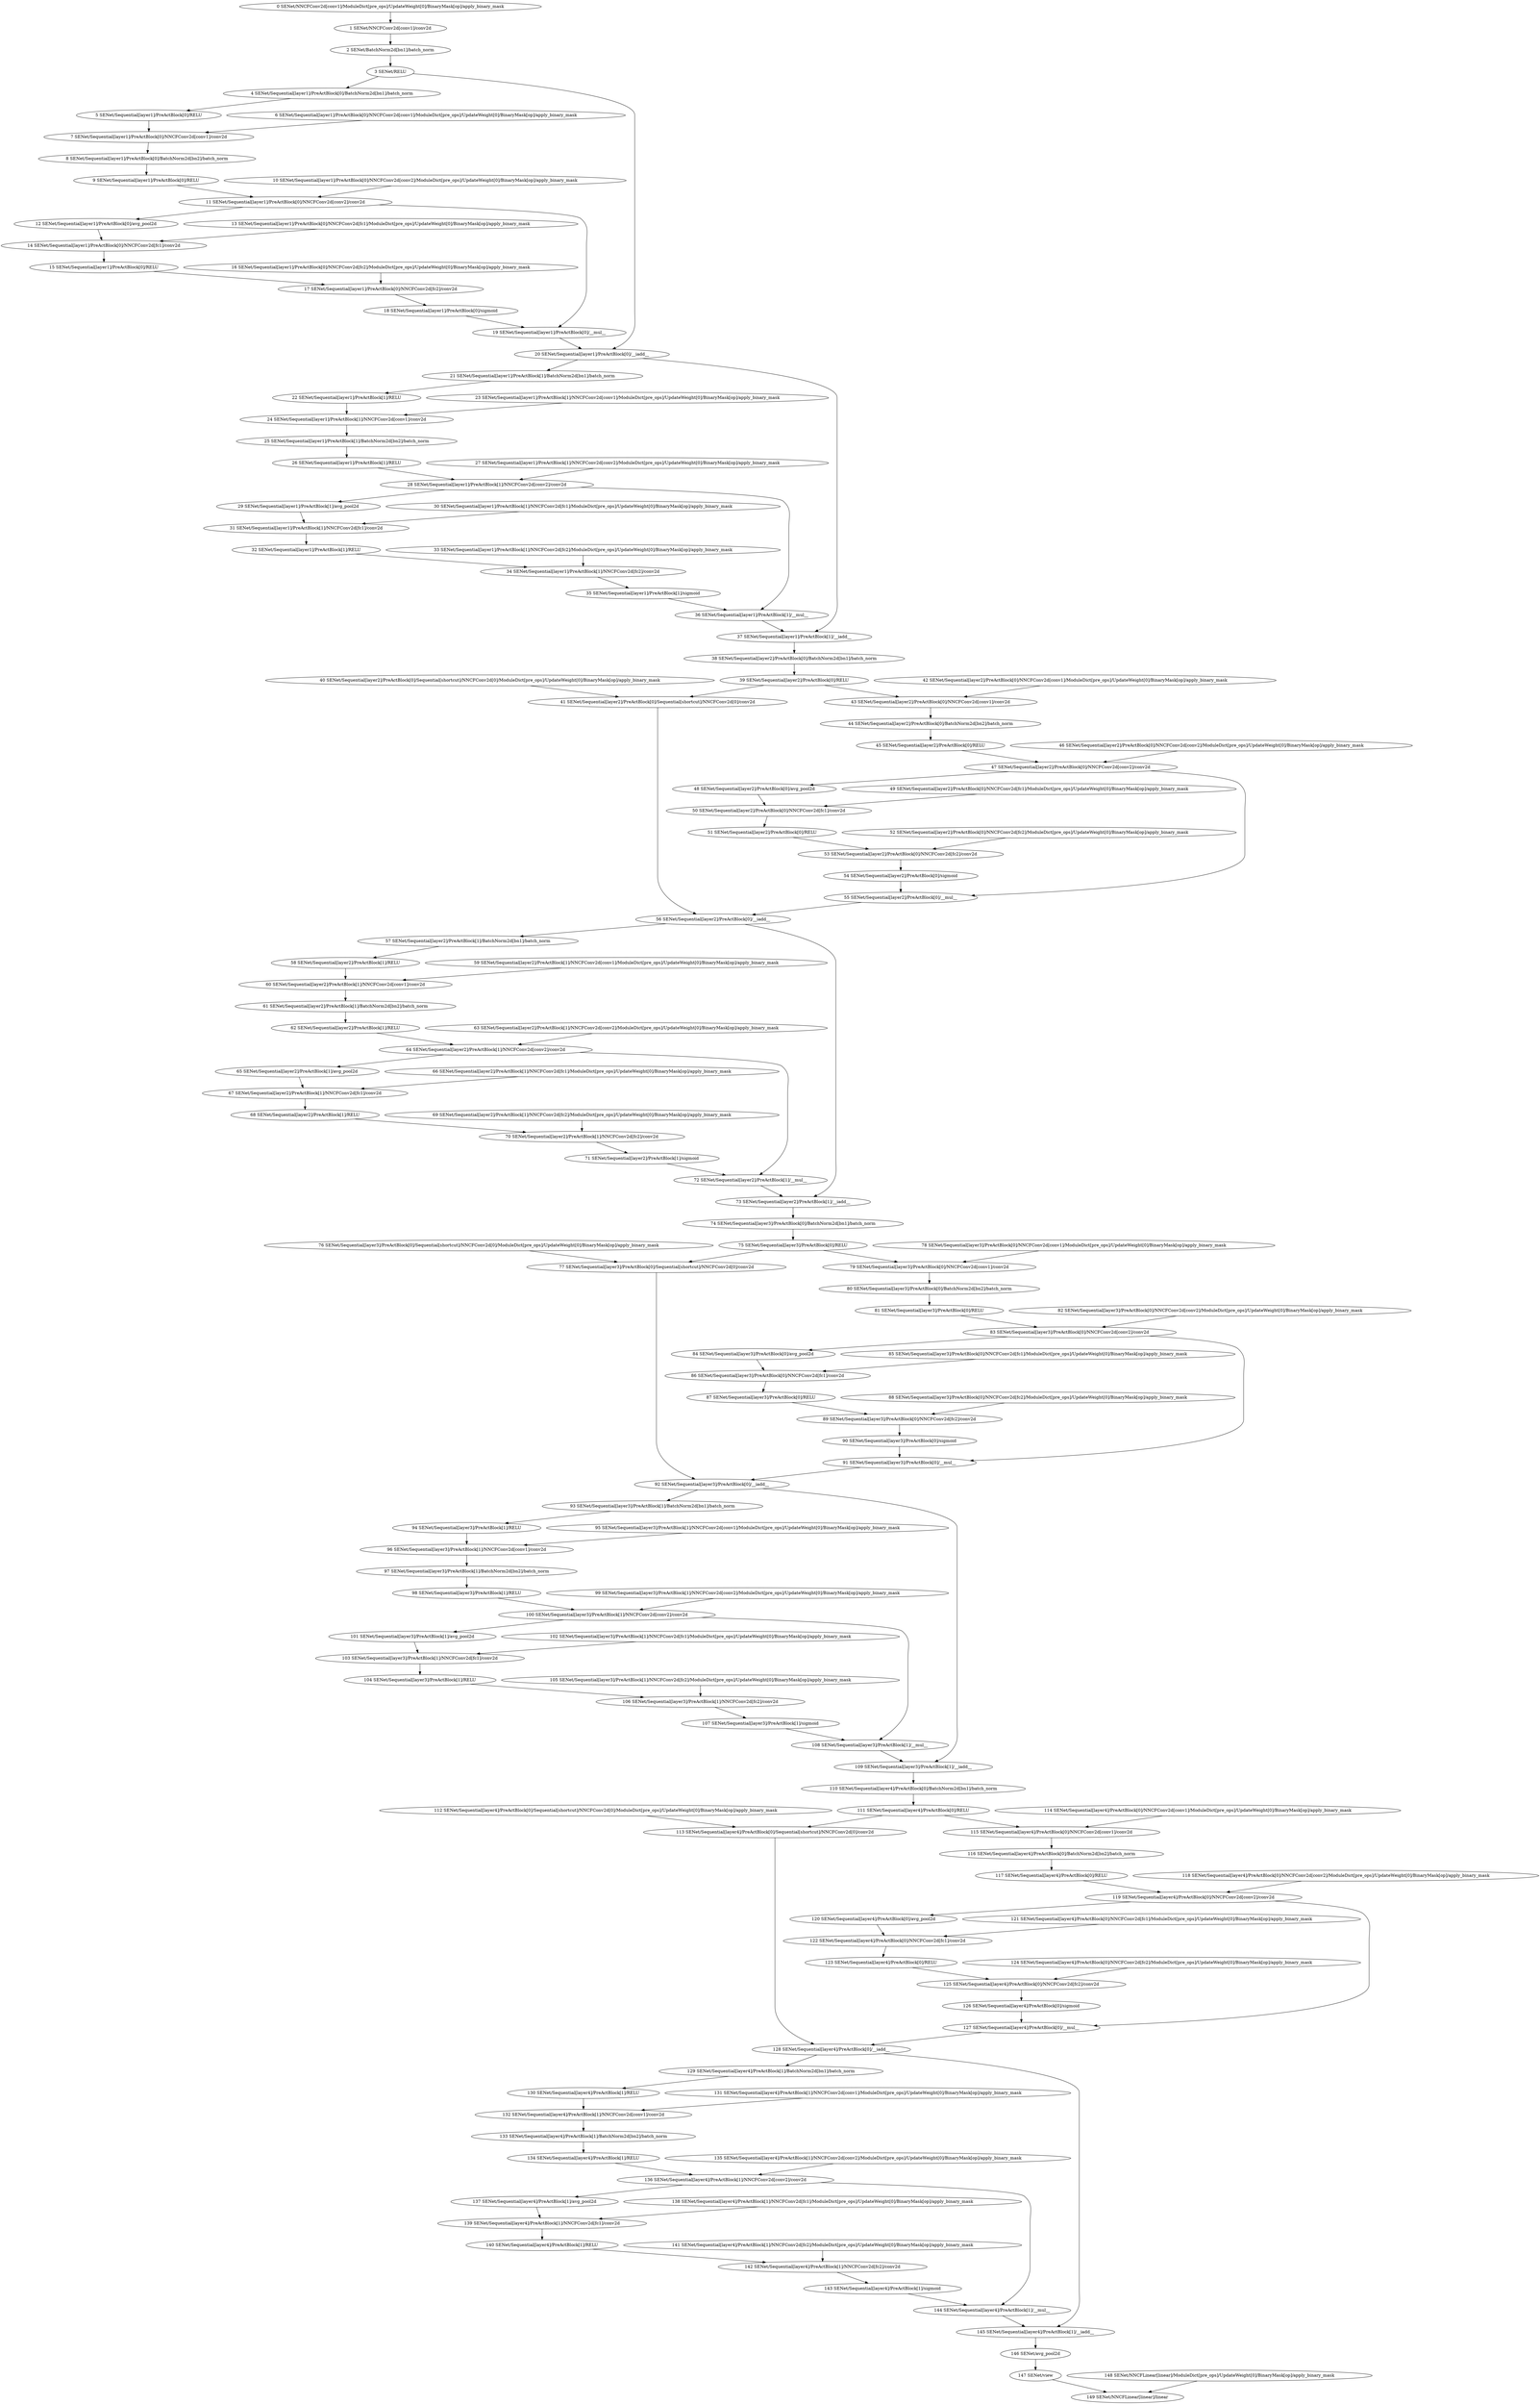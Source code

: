 strict digraph  {
"0 SENet/NNCFConv2d[conv1]/ModuleDict[pre_ops]/UpdateWeight[0]/BinaryMask[op]/apply_binary_mask" [id=0, scope="SENet/NNCFConv2d[conv1]/ModuleDict[pre_ops]/UpdateWeight[0]/BinaryMask[op]", type=apply_binary_mask];
"1 SENet/NNCFConv2d[conv1]/conv2d" [id=1, scope="SENet/NNCFConv2d[conv1]", type=conv2d];
"2 SENet/BatchNorm2d[bn1]/batch_norm" [id=2, scope="SENet/BatchNorm2d[bn1]", type=batch_norm];
"3 SENet/RELU" [id=3, scope=SENet, type=RELU];
"4 SENet/Sequential[layer1]/PreActBlock[0]/BatchNorm2d[bn1]/batch_norm" [id=4, scope="SENet/Sequential[layer1]/PreActBlock[0]/BatchNorm2d[bn1]", type=batch_norm];
"5 SENet/Sequential[layer1]/PreActBlock[0]/RELU" [id=5, scope="SENet/Sequential[layer1]/PreActBlock[0]", type=RELU];
"6 SENet/Sequential[layer1]/PreActBlock[0]/NNCFConv2d[conv1]/ModuleDict[pre_ops]/UpdateWeight[0]/BinaryMask[op]/apply_binary_mask" [id=6, scope="SENet/Sequential[layer1]/PreActBlock[0]/NNCFConv2d[conv1]/ModuleDict[pre_ops]/UpdateWeight[0]/BinaryMask[op]", type=apply_binary_mask];
"7 SENet/Sequential[layer1]/PreActBlock[0]/NNCFConv2d[conv1]/conv2d" [id=7, scope="SENet/Sequential[layer1]/PreActBlock[0]/NNCFConv2d[conv1]", type=conv2d];
"8 SENet/Sequential[layer1]/PreActBlock[0]/BatchNorm2d[bn2]/batch_norm" [id=8, scope="SENet/Sequential[layer1]/PreActBlock[0]/BatchNorm2d[bn2]", type=batch_norm];
"9 SENet/Sequential[layer1]/PreActBlock[0]/RELU" [id=9, scope="SENet/Sequential[layer1]/PreActBlock[0]", type=RELU];
"10 SENet/Sequential[layer1]/PreActBlock[0]/NNCFConv2d[conv2]/ModuleDict[pre_ops]/UpdateWeight[0]/BinaryMask[op]/apply_binary_mask" [id=10, scope="SENet/Sequential[layer1]/PreActBlock[0]/NNCFConv2d[conv2]/ModuleDict[pre_ops]/UpdateWeight[0]/BinaryMask[op]", type=apply_binary_mask];
"11 SENet/Sequential[layer1]/PreActBlock[0]/NNCFConv2d[conv2]/conv2d" [id=11, scope="SENet/Sequential[layer1]/PreActBlock[0]/NNCFConv2d[conv2]", type=conv2d];
"12 SENet/Sequential[layer1]/PreActBlock[0]/avg_pool2d" [id=12, scope="SENet/Sequential[layer1]/PreActBlock[0]", type=avg_pool2d];
"13 SENet/Sequential[layer1]/PreActBlock[0]/NNCFConv2d[fc1]/ModuleDict[pre_ops]/UpdateWeight[0]/BinaryMask[op]/apply_binary_mask" [id=13, scope="SENet/Sequential[layer1]/PreActBlock[0]/NNCFConv2d[fc1]/ModuleDict[pre_ops]/UpdateWeight[0]/BinaryMask[op]", type=apply_binary_mask];
"14 SENet/Sequential[layer1]/PreActBlock[0]/NNCFConv2d[fc1]/conv2d" [id=14, scope="SENet/Sequential[layer1]/PreActBlock[0]/NNCFConv2d[fc1]", type=conv2d];
"15 SENet/Sequential[layer1]/PreActBlock[0]/RELU" [id=15, scope="SENet/Sequential[layer1]/PreActBlock[0]", type=RELU];
"16 SENet/Sequential[layer1]/PreActBlock[0]/NNCFConv2d[fc2]/ModuleDict[pre_ops]/UpdateWeight[0]/BinaryMask[op]/apply_binary_mask" [id=16, scope="SENet/Sequential[layer1]/PreActBlock[0]/NNCFConv2d[fc2]/ModuleDict[pre_ops]/UpdateWeight[0]/BinaryMask[op]", type=apply_binary_mask];
"17 SENet/Sequential[layer1]/PreActBlock[0]/NNCFConv2d[fc2]/conv2d" [id=17, scope="SENet/Sequential[layer1]/PreActBlock[0]/NNCFConv2d[fc2]", type=conv2d];
"18 SENet/Sequential[layer1]/PreActBlock[0]/sigmoid" [id=18, scope="SENet/Sequential[layer1]/PreActBlock[0]", type=sigmoid];
"19 SENet/Sequential[layer1]/PreActBlock[0]/__mul__" [id=19, scope="SENet/Sequential[layer1]/PreActBlock[0]", type=__mul__];
"20 SENet/Sequential[layer1]/PreActBlock[0]/__iadd__" [id=20, scope="SENet/Sequential[layer1]/PreActBlock[0]", type=__iadd__];
"21 SENet/Sequential[layer1]/PreActBlock[1]/BatchNorm2d[bn1]/batch_norm" [id=21, scope="SENet/Sequential[layer1]/PreActBlock[1]/BatchNorm2d[bn1]", type=batch_norm];
"22 SENet/Sequential[layer1]/PreActBlock[1]/RELU" [id=22, scope="SENet/Sequential[layer1]/PreActBlock[1]", type=RELU];
"23 SENet/Sequential[layer1]/PreActBlock[1]/NNCFConv2d[conv1]/ModuleDict[pre_ops]/UpdateWeight[0]/BinaryMask[op]/apply_binary_mask" [id=23, scope="SENet/Sequential[layer1]/PreActBlock[1]/NNCFConv2d[conv1]/ModuleDict[pre_ops]/UpdateWeight[0]/BinaryMask[op]", type=apply_binary_mask];
"24 SENet/Sequential[layer1]/PreActBlock[1]/NNCFConv2d[conv1]/conv2d" [id=24, scope="SENet/Sequential[layer1]/PreActBlock[1]/NNCFConv2d[conv1]", type=conv2d];
"25 SENet/Sequential[layer1]/PreActBlock[1]/BatchNorm2d[bn2]/batch_norm" [id=25, scope="SENet/Sequential[layer1]/PreActBlock[1]/BatchNorm2d[bn2]", type=batch_norm];
"26 SENet/Sequential[layer1]/PreActBlock[1]/RELU" [id=26, scope="SENet/Sequential[layer1]/PreActBlock[1]", type=RELU];
"27 SENet/Sequential[layer1]/PreActBlock[1]/NNCFConv2d[conv2]/ModuleDict[pre_ops]/UpdateWeight[0]/BinaryMask[op]/apply_binary_mask" [id=27, scope="SENet/Sequential[layer1]/PreActBlock[1]/NNCFConv2d[conv2]/ModuleDict[pre_ops]/UpdateWeight[0]/BinaryMask[op]", type=apply_binary_mask];
"28 SENet/Sequential[layer1]/PreActBlock[1]/NNCFConv2d[conv2]/conv2d" [id=28, scope="SENet/Sequential[layer1]/PreActBlock[1]/NNCFConv2d[conv2]", type=conv2d];
"29 SENet/Sequential[layer1]/PreActBlock[1]/avg_pool2d" [id=29, scope="SENet/Sequential[layer1]/PreActBlock[1]", type=avg_pool2d];
"30 SENet/Sequential[layer1]/PreActBlock[1]/NNCFConv2d[fc1]/ModuleDict[pre_ops]/UpdateWeight[0]/BinaryMask[op]/apply_binary_mask" [id=30, scope="SENet/Sequential[layer1]/PreActBlock[1]/NNCFConv2d[fc1]/ModuleDict[pre_ops]/UpdateWeight[0]/BinaryMask[op]", type=apply_binary_mask];
"31 SENet/Sequential[layer1]/PreActBlock[1]/NNCFConv2d[fc1]/conv2d" [id=31, scope="SENet/Sequential[layer1]/PreActBlock[1]/NNCFConv2d[fc1]", type=conv2d];
"32 SENet/Sequential[layer1]/PreActBlock[1]/RELU" [id=32, scope="SENet/Sequential[layer1]/PreActBlock[1]", type=RELU];
"33 SENet/Sequential[layer1]/PreActBlock[1]/NNCFConv2d[fc2]/ModuleDict[pre_ops]/UpdateWeight[0]/BinaryMask[op]/apply_binary_mask" [id=33, scope="SENet/Sequential[layer1]/PreActBlock[1]/NNCFConv2d[fc2]/ModuleDict[pre_ops]/UpdateWeight[0]/BinaryMask[op]", type=apply_binary_mask];
"34 SENet/Sequential[layer1]/PreActBlock[1]/NNCFConv2d[fc2]/conv2d" [id=34, scope="SENet/Sequential[layer1]/PreActBlock[1]/NNCFConv2d[fc2]", type=conv2d];
"35 SENet/Sequential[layer1]/PreActBlock[1]/sigmoid" [id=35, scope="SENet/Sequential[layer1]/PreActBlock[1]", type=sigmoid];
"36 SENet/Sequential[layer1]/PreActBlock[1]/__mul__" [id=36, scope="SENet/Sequential[layer1]/PreActBlock[1]", type=__mul__];
"37 SENet/Sequential[layer1]/PreActBlock[1]/__iadd__" [id=37, scope="SENet/Sequential[layer1]/PreActBlock[1]", type=__iadd__];
"38 SENet/Sequential[layer2]/PreActBlock[0]/BatchNorm2d[bn1]/batch_norm" [id=38, scope="SENet/Sequential[layer2]/PreActBlock[0]/BatchNorm2d[bn1]", type=batch_norm];
"39 SENet/Sequential[layer2]/PreActBlock[0]/RELU" [id=39, scope="SENet/Sequential[layer2]/PreActBlock[0]", type=RELU];
"40 SENet/Sequential[layer2]/PreActBlock[0]/Sequential[shortcut]/NNCFConv2d[0]/ModuleDict[pre_ops]/UpdateWeight[0]/BinaryMask[op]/apply_binary_mask" [id=40, scope="SENet/Sequential[layer2]/PreActBlock[0]/Sequential[shortcut]/NNCFConv2d[0]/ModuleDict[pre_ops]/UpdateWeight[0]/BinaryMask[op]", type=apply_binary_mask];
"41 SENet/Sequential[layer2]/PreActBlock[0]/Sequential[shortcut]/NNCFConv2d[0]/conv2d" [id=41, scope="SENet/Sequential[layer2]/PreActBlock[0]/Sequential[shortcut]/NNCFConv2d[0]", type=conv2d];
"42 SENet/Sequential[layer2]/PreActBlock[0]/NNCFConv2d[conv1]/ModuleDict[pre_ops]/UpdateWeight[0]/BinaryMask[op]/apply_binary_mask" [id=42, scope="SENet/Sequential[layer2]/PreActBlock[0]/NNCFConv2d[conv1]/ModuleDict[pre_ops]/UpdateWeight[0]/BinaryMask[op]", type=apply_binary_mask];
"43 SENet/Sequential[layer2]/PreActBlock[0]/NNCFConv2d[conv1]/conv2d" [id=43, scope="SENet/Sequential[layer2]/PreActBlock[0]/NNCFConv2d[conv1]", type=conv2d];
"44 SENet/Sequential[layer2]/PreActBlock[0]/BatchNorm2d[bn2]/batch_norm" [id=44, scope="SENet/Sequential[layer2]/PreActBlock[0]/BatchNorm2d[bn2]", type=batch_norm];
"45 SENet/Sequential[layer2]/PreActBlock[0]/RELU" [id=45, scope="SENet/Sequential[layer2]/PreActBlock[0]", type=RELU];
"46 SENet/Sequential[layer2]/PreActBlock[0]/NNCFConv2d[conv2]/ModuleDict[pre_ops]/UpdateWeight[0]/BinaryMask[op]/apply_binary_mask" [id=46, scope="SENet/Sequential[layer2]/PreActBlock[0]/NNCFConv2d[conv2]/ModuleDict[pre_ops]/UpdateWeight[0]/BinaryMask[op]", type=apply_binary_mask];
"47 SENet/Sequential[layer2]/PreActBlock[0]/NNCFConv2d[conv2]/conv2d" [id=47, scope="SENet/Sequential[layer2]/PreActBlock[0]/NNCFConv2d[conv2]", type=conv2d];
"48 SENet/Sequential[layer2]/PreActBlock[0]/avg_pool2d" [id=48, scope="SENet/Sequential[layer2]/PreActBlock[0]", type=avg_pool2d];
"49 SENet/Sequential[layer2]/PreActBlock[0]/NNCFConv2d[fc1]/ModuleDict[pre_ops]/UpdateWeight[0]/BinaryMask[op]/apply_binary_mask" [id=49, scope="SENet/Sequential[layer2]/PreActBlock[0]/NNCFConv2d[fc1]/ModuleDict[pre_ops]/UpdateWeight[0]/BinaryMask[op]", type=apply_binary_mask];
"50 SENet/Sequential[layer2]/PreActBlock[0]/NNCFConv2d[fc1]/conv2d" [id=50, scope="SENet/Sequential[layer2]/PreActBlock[0]/NNCFConv2d[fc1]", type=conv2d];
"51 SENet/Sequential[layer2]/PreActBlock[0]/RELU" [id=51, scope="SENet/Sequential[layer2]/PreActBlock[0]", type=RELU];
"52 SENet/Sequential[layer2]/PreActBlock[0]/NNCFConv2d[fc2]/ModuleDict[pre_ops]/UpdateWeight[0]/BinaryMask[op]/apply_binary_mask" [id=52, scope="SENet/Sequential[layer2]/PreActBlock[0]/NNCFConv2d[fc2]/ModuleDict[pre_ops]/UpdateWeight[0]/BinaryMask[op]", type=apply_binary_mask];
"53 SENet/Sequential[layer2]/PreActBlock[0]/NNCFConv2d[fc2]/conv2d" [id=53, scope="SENet/Sequential[layer2]/PreActBlock[0]/NNCFConv2d[fc2]", type=conv2d];
"54 SENet/Sequential[layer2]/PreActBlock[0]/sigmoid" [id=54, scope="SENet/Sequential[layer2]/PreActBlock[0]", type=sigmoid];
"55 SENet/Sequential[layer2]/PreActBlock[0]/__mul__" [id=55, scope="SENet/Sequential[layer2]/PreActBlock[0]", type=__mul__];
"56 SENet/Sequential[layer2]/PreActBlock[0]/__iadd__" [id=56, scope="SENet/Sequential[layer2]/PreActBlock[0]", type=__iadd__];
"57 SENet/Sequential[layer2]/PreActBlock[1]/BatchNorm2d[bn1]/batch_norm" [id=57, scope="SENet/Sequential[layer2]/PreActBlock[1]/BatchNorm2d[bn1]", type=batch_norm];
"58 SENet/Sequential[layer2]/PreActBlock[1]/RELU" [id=58, scope="SENet/Sequential[layer2]/PreActBlock[1]", type=RELU];
"59 SENet/Sequential[layer2]/PreActBlock[1]/NNCFConv2d[conv1]/ModuleDict[pre_ops]/UpdateWeight[0]/BinaryMask[op]/apply_binary_mask" [id=59, scope="SENet/Sequential[layer2]/PreActBlock[1]/NNCFConv2d[conv1]/ModuleDict[pre_ops]/UpdateWeight[0]/BinaryMask[op]", type=apply_binary_mask];
"60 SENet/Sequential[layer2]/PreActBlock[1]/NNCFConv2d[conv1]/conv2d" [id=60, scope="SENet/Sequential[layer2]/PreActBlock[1]/NNCFConv2d[conv1]", type=conv2d];
"61 SENet/Sequential[layer2]/PreActBlock[1]/BatchNorm2d[bn2]/batch_norm" [id=61, scope="SENet/Sequential[layer2]/PreActBlock[1]/BatchNorm2d[bn2]", type=batch_norm];
"62 SENet/Sequential[layer2]/PreActBlock[1]/RELU" [id=62, scope="SENet/Sequential[layer2]/PreActBlock[1]", type=RELU];
"63 SENet/Sequential[layer2]/PreActBlock[1]/NNCFConv2d[conv2]/ModuleDict[pre_ops]/UpdateWeight[0]/BinaryMask[op]/apply_binary_mask" [id=63, scope="SENet/Sequential[layer2]/PreActBlock[1]/NNCFConv2d[conv2]/ModuleDict[pre_ops]/UpdateWeight[0]/BinaryMask[op]", type=apply_binary_mask];
"64 SENet/Sequential[layer2]/PreActBlock[1]/NNCFConv2d[conv2]/conv2d" [id=64, scope="SENet/Sequential[layer2]/PreActBlock[1]/NNCFConv2d[conv2]", type=conv2d];
"65 SENet/Sequential[layer2]/PreActBlock[1]/avg_pool2d" [id=65, scope="SENet/Sequential[layer2]/PreActBlock[1]", type=avg_pool2d];
"66 SENet/Sequential[layer2]/PreActBlock[1]/NNCFConv2d[fc1]/ModuleDict[pre_ops]/UpdateWeight[0]/BinaryMask[op]/apply_binary_mask" [id=66, scope="SENet/Sequential[layer2]/PreActBlock[1]/NNCFConv2d[fc1]/ModuleDict[pre_ops]/UpdateWeight[0]/BinaryMask[op]", type=apply_binary_mask];
"67 SENet/Sequential[layer2]/PreActBlock[1]/NNCFConv2d[fc1]/conv2d" [id=67, scope="SENet/Sequential[layer2]/PreActBlock[1]/NNCFConv2d[fc1]", type=conv2d];
"68 SENet/Sequential[layer2]/PreActBlock[1]/RELU" [id=68, scope="SENet/Sequential[layer2]/PreActBlock[1]", type=RELU];
"69 SENet/Sequential[layer2]/PreActBlock[1]/NNCFConv2d[fc2]/ModuleDict[pre_ops]/UpdateWeight[0]/BinaryMask[op]/apply_binary_mask" [id=69, scope="SENet/Sequential[layer2]/PreActBlock[1]/NNCFConv2d[fc2]/ModuleDict[pre_ops]/UpdateWeight[0]/BinaryMask[op]", type=apply_binary_mask];
"70 SENet/Sequential[layer2]/PreActBlock[1]/NNCFConv2d[fc2]/conv2d" [id=70, scope="SENet/Sequential[layer2]/PreActBlock[1]/NNCFConv2d[fc2]", type=conv2d];
"71 SENet/Sequential[layer2]/PreActBlock[1]/sigmoid" [id=71, scope="SENet/Sequential[layer2]/PreActBlock[1]", type=sigmoid];
"72 SENet/Sequential[layer2]/PreActBlock[1]/__mul__" [id=72, scope="SENet/Sequential[layer2]/PreActBlock[1]", type=__mul__];
"73 SENet/Sequential[layer2]/PreActBlock[1]/__iadd__" [id=73, scope="SENet/Sequential[layer2]/PreActBlock[1]", type=__iadd__];
"74 SENet/Sequential[layer3]/PreActBlock[0]/BatchNorm2d[bn1]/batch_norm" [id=74, scope="SENet/Sequential[layer3]/PreActBlock[0]/BatchNorm2d[bn1]", type=batch_norm];
"75 SENet/Sequential[layer3]/PreActBlock[0]/RELU" [id=75, scope="SENet/Sequential[layer3]/PreActBlock[0]", type=RELU];
"76 SENet/Sequential[layer3]/PreActBlock[0]/Sequential[shortcut]/NNCFConv2d[0]/ModuleDict[pre_ops]/UpdateWeight[0]/BinaryMask[op]/apply_binary_mask" [id=76, scope="SENet/Sequential[layer3]/PreActBlock[0]/Sequential[shortcut]/NNCFConv2d[0]/ModuleDict[pre_ops]/UpdateWeight[0]/BinaryMask[op]", type=apply_binary_mask];
"77 SENet/Sequential[layer3]/PreActBlock[0]/Sequential[shortcut]/NNCFConv2d[0]/conv2d" [id=77, scope="SENet/Sequential[layer3]/PreActBlock[0]/Sequential[shortcut]/NNCFConv2d[0]", type=conv2d];
"78 SENet/Sequential[layer3]/PreActBlock[0]/NNCFConv2d[conv1]/ModuleDict[pre_ops]/UpdateWeight[0]/BinaryMask[op]/apply_binary_mask" [id=78, scope="SENet/Sequential[layer3]/PreActBlock[0]/NNCFConv2d[conv1]/ModuleDict[pre_ops]/UpdateWeight[0]/BinaryMask[op]", type=apply_binary_mask];
"79 SENet/Sequential[layer3]/PreActBlock[0]/NNCFConv2d[conv1]/conv2d" [id=79, scope="SENet/Sequential[layer3]/PreActBlock[0]/NNCFConv2d[conv1]", type=conv2d];
"80 SENet/Sequential[layer3]/PreActBlock[0]/BatchNorm2d[bn2]/batch_norm" [id=80, scope="SENet/Sequential[layer3]/PreActBlock[0]/BatchNorm2d[bn2]", type=batch_norm];
"81 SENet/Sequential[layer3]/PreActBlock[0]/RELU" [id=81, scope="SENet/Sequential[layer3]/PreActBlock[0]", type=RELU];
"82 SENet/Sequential[layer3]/PreActBlock[0]/NNCFConv2d[conv2]/ModuleDict[pre_ops]/UpdateWeight[0]/BinaryMask[op]/apply_binary_mask" [id=82, scope="SENet/Sequential[layer3]/PreActBlock[0]/NNCFConv2d[conv2]/ModuleDict[pre_ops]/UpdateWeight[0]/BinaryMask[op]", type=apply_binary_mask];
"83 SENet/Sequential[layer3]/PreActBlock[0]/NNCFConv2d[conv2]/conv2d" [id=83, scope="SENet/Sequential[layer3]/PreActBlock[0]/NNCFConv2d[conv2]", type=conv2d];
"84 SENet/Sequential[layer3]/PreActBlock[0]/avg_pool2d" [id=84, scope="SENet/Sequential[layer3]/PreActBlock[0]", type=avg_pool2d];
"85 SENet/Sequential[layer3]/PreActBlock[0]/NNCFConv2d[fc1]/ModuleDict[pre_ops]/UpdateWeight[0]/BinaryMask[op]/apply_binary_mask" [id=85, scope="SENet/Sequential[layer3]/PreActBlock[0]/NNCFConv2d[fc1]/ModuleDict[pre_ops]/UpdateWeight[0]/BinaryMask[op]", type=apply_binary_mask];
"86 SENet/Sequential[layer3]/PreActBlock[0]/NNCFConv2d[fc1]/conv2d" [id=86, scope="SENet/Sequential[layer3]/PreActBlock[0]/NNCFConv2d[fc1]", type=conv2d];
"87 SENet/Sequential[layer3]/PreActBlock[0]/RELU" [id=87, scope="SENet/Sequential[layer3]/PreActBlock[0]", type=RELU];
"88 SENet/Sequential[layer3]/PreActBlock[0]/NNCFConv2d[fc2]/ModuleDict[pre_ops]/UpdateWeight[0]/BinaryMask[op]/apply_binary_mask" [id=88, scope="SENet/Sequential[layer3]/PreActBlock[0]/NNCFConv2d[fc2]/ModuleDict[pre_ops]/UpdateWeight[0]/BinaryMask[op]", type=apply_binary_mask];
"89 SENet/Sequential[layer3]/PreActBlock[0]/NNCFConv2d[fc2]/conv2d" [id=89, scope="SENet/Sequential[layer3]/PreActBlock[0]/NNCFConv2d[fc2]", type=conv2d];
"90 SENet/Sequential[layer3]/PreActBlock[0]/sigmoid" [id=90, scope="SENet/Sequential[layer3]/PreActBlock[0]", type=sigmoid];
"91 SENet/Sequential[layer3]/PreActBlock[0]/__mul__" [id=91, scope="SENet/Sequential[layer3]/PreActBlock[0]", type=__mul__];
"92 SENet/Sequential[layer3]/PreActBlock[0]/__iadd__" [id=92, scope="SENet/Sequential[layer3]/PreActBlock[0]", type=__iadd__];
"93 SENet/Sequential[layer3]/PreActBlock[1]/BatchNorm2d[bn1]/batch_norm" [id=93, scope="SENet/Sequential[layer3]/PreActBlock[1]/BatchNorm2d[bn1]", type=batch_norm];
"94 SENet/Sequential[layer3]/PreActBlock[1]/RELU" [id=94, scope="SENet/Sequential[layer3]/PreActBlock[1]", type=RELU];
"95 SENet/Sequential[layer3]/PreActBlock[1]/NNCFConv2d[conv1]/ModuleDict[pre_ops]/UpdateWeight[0]/BinaryMask[op]/apply_binary_mask" [id=95, scope="SENet/Sequential[layer3]/PreActBlock[1]/NNCFConv2d[conv1]/ModuleDict[pre_ops]/UpdateWeight[0]/BinaryMask[op]", type=apply_binary_mask];
"96 SENet/Sequential[layer3]/PreActBlock[1]/NNCFConv2d[conv1]/conv2d" [id=96, scope="SENet/Sequential[layer3]/PreActBlock[1]/NNCFConv2d[conv1]", type=conv2d];
"97 SENet/Sequential[layer3]/PreActBlock[1]/BatchNorm2d[bn2]/batch_norm" [id=97, scope="SENet/Sequential[layer3]/PreActBlock[1]/BatchNorm2d[bn2]", type=batch_norm];
"98 SENet/Sequential[layer3]/PreActBlock[1]/RELU" [id=98, scope="SENet/Sequential[layer3]/PreActBlock[1]", type=RELU];
"99 SENet/Sequential[layer3]/PreActBlock[1]/NNCFConv2d[conv2]/ModuleDict[pre_ops]/UpdateWeight[0]/BinaryMask[op]/apply_binary_mask" [id=99, scope="SENet/Sequential[layer3]/PreActBlock[1]/NNCFConv2d[conv2]/ModuleDict[pre_ops]/UpdateWeight[0]/BinaryMask[op]", type=apply_binary_mask];
"100 SENet/Sequential[layer3]/PreActBlock[1]/NNCFConv2d[conv2]/conv2d" [id=100, scope="SENet/Sequential[layer3]/PreActBlock[1]/NNCFConv2d[conv2]", type=conv2d];
"101 SENet/Sequential[layer3]/PreActBlock[1]/avg_pool2d" [id=101, scope="SENet/Sequential[layer3]/PreActBlock[1]", type=avg_pool2d];
"102 SENet/Sequential[layer3]/PreActBlock[1]/NNCFConv2d[fc1]/ModuleDict[pre_ops]/UpdateWeight[0]/BinaryMask[op]/apply_binary_mask" [id=102, scope="SENet/Sequential[layer3]/PreActBlock[1]/NNCFConv2d[fc1]/ModuleDict[pre_ops]/UpdateWeight[0]/BinaryMask[op]", type=apply_binary_mask];
"103 SENet/Sequential[layer3]/PreActBlock[1]/NNCFConv2d[fc1]/conv2d" [id=103, scope="SENet/Sequential[layer3]/PreActBlock[1]/NNCFConv2d[fc1]", type=conv2d];
"104 SENet/Sequential[layer3]/PreActBlock[1]/RELU" [id=104, scope="SENet/Sequential[layer3]/PreActBlock[1]", type=RELU];
"105 SENet/Sequential[layer3]/PreActBlock[1]/NNCFConv2d[fc2]/ModuleDict[pre_ops]/UpdateWeight[0]/BinaryMask[op]/apply_binary_mask" [id=105, scope="SENet/Sequential[layer3]/PreActBlock[1]/NNCFConv2d[fc2]/ModuleDict[pre_ops]/UpdateWeight[0]/BinaryMask[op]", type=apply_binary_mask];
"106 SENet/Sequential[layer3]/PreActBlock[1]/NNCFConv2d[fc2]/conv2d" [id=106, scope="SENet/Sequential[layer3]/PreActBlock[1]/NNCFConv2d[fc2]", type=conv2d];
"107 SENet/Sequential[layer3]/PreActBlock[1]/sigmoid" [id=107, scope="SENet/Sequential[layer3]/PreActBlock[1]", type=sigmoid];
"108 SENet/Sequential[layer3]/PreActBlock[1]/__mul__" [id=108, scope="SENet/Sequential[layer3]/PreActBlock[1]", type=__mul__];
"109 SENet/Sequential[layer3]/PreActBlock[1]/__iadd__" [id=109, scope="SENet/Sequential[layer3]/PreActBlock[1]", type=__iadd__];
"110 SENet/Sequential[layer4]/PreActBlock[0]/BatchNorm2d[bn1]/batch_norm" [id=110, scope="SENet/Sequential[layer4]/PreActBlock[0]/BatchNorm2d[bn1]", type=batch_norm];
"111 SENet/Sequential[layer4]/PreActBlock[0]/RELU" [id=111, scope="SENet/Sequential[layer4]/PreActBlock[0]", type=RELU];
"112 SENet/Sequential[layer4]/PreActBlock[0]/Sequential[shortcut]/NNCFConv2d[0]/ModuleDict[pre_ops]/UpdateWeight[0]/BinaryMask[op]/apply_binary_mask" [id=112, scope="SENet/Sequential[layer4]/PreActBlock[0]/Sequential[shortcut]/NNCFConv2d[0]/ModuleDict[pre_ops]/UpdateWeight[0]/BinaryMask[op]", type=apply_binary_mask];
"113 SENet/Sequential[layer4]/PreActBlock[0]/Sequential[shortcut]/NNCFConv2d[0]/conv2d" [id=113, scope="SENet/Sequential[layer4]/PreActBlock[0]/Sequential[shortcut]/NNCFConv2d[0]", type=conv2d];
"114 SENet/Sequential[layer4]/PreActBlock[0]/NNCFConv2d[conv1]/ModuleDict[pre_ops]/UpdateWeight[0]/BinaryMask[op]/apply_binary_mask" [id=114, scope="SENet/Sequential[layer4]/PreActBlock[0]/NNCFConv2d[conv1]/ModuleDict[pre_ops]/UpdateWeight[0]/BinaryMask[op]", type=apply_binary_mask];
"115 SENet/Sequential[layer4]/PreActBlock[0]/NNCFConv2d[conv1]/conv2d" [id=115, scope="SENet/Sequential[layer4]/PreActBlock[0]/NNCFConv2d[conv1]", type=conv2d];
"116 SENet/Sequential[layer4]/PreActBlock[0]/BatchNorm2d[bn2]/batch_norm" [id=116, scope="SENet/Sequential[layer4]/PreActBlock[0]/BatchNorm2d[bn2]", type=batch_norm];
"117 SENet/Sequential[layer4]/PreActBlock[0]/RELU" [id=117, scope="SENet/Sequential[layer4]/PreActBlock[0]", type=RELU];
"118 SENet/Sequential[layer4]/PreActBlock[0]/NNCFConv2d[conv2]/ModuleDict[pre_ops]/UpdateWeight[0]/BinaryMask[op]/apply_binary_mask" [id=118, scope="SENet/Sequential[layer4]/PreActBlock[0]/NNCFConv2d[conv2]/ModuleDict[pre_ops]/UpdateWeight[0]/BinaryMask[op]", type=apply_binary_mask];
"119 SENet/Sequential[layer4]/PreActBlock[0]/NNCFConv2d[conv2]/conv2d" [id=119, scope="SENet/Sequential[layer4]/PreActBlock[0]/NNCFConv2d[conv2]", type=conv2d];
"120 SENet/Sequential[layer4]/PreActBlock[0]/avg_pool2d" [id=120, scope="SENet/Sequential[layer4]/PreActBlock[0]", type=avg_pool2d];
"121 SENet/Sequential[layer4]/PreActBlock[0]/NNCFConv2d[fc1]/ModuleDict[pre_ops]/UpdateWeight[0]/BinaryMask[op]/apply_binary_mask" [id=121, scope="SENet/Sequential[layer4]/PreActBlock[0]/NNCFConv2d[fc1]/ModuleDict[pre_ops]/UpdateWeight[0]/BinaryMask[op]", type=apply_binary_mask];
"122 SENet/Sequential[layer4]/PreActBlock[0]/NNCFConv2d[fc1]/conv2d" [id=122, scope="SENet/Sequential[layer4]/PreActBlock[0]/NNCFConv2d[fc1]", type=conv2d];
"123 SENet/Sequential[layer4]/PreActBlock[0]/RELU" [id=123, scope="SENet/Sequential[layer4]/PreActBlock[0]", type=RELU];
"124 SENet/Sequential[layer4]/PreActBlock[0]/NNCFConv2d[fc2]/ModuleDict[pre_ops]/UpdateWeight[0]/BinaryMask[op]/apply_binary_mask" [id=124, scope="SENet/Sequential[layer4]/PreActBlock[0]/NNCFConv2d[fc2]/ModuleDict[pre_ops]/UpdateWeight[0]/BinaryMask[op]", type=apply_binary_mask];
"125 SENet/Sequential[layer4]/PreActBlock[0]/NNCFConv2d[fc2]/conv2d" [id=125, scope="SENet/Sequential[layer4]/PreActBlock[0]/NNCFConv2d[fc2]", type=conv2d];
"126 SENet/Sequential[layer4]/PreActBlock[0]/sigmoid" [id=126, scope="SENet/Sequential[layer4]/PreActBlock[0]", type=sigmoid];
"127 SENet/Sequential[layer4]/PreActBlock[0]/__mul__" [id=127, scope="SENet/Sequential[layer4]/PreActBlock[0]", type=__mul__];
"128 SENet/Sequential[layer4]/PreActBlock[0]/__iadd__" [id=128, scope="SENet/Sequential[layer4]/PreActBlock[0]", type=__iadd__];
"129 SENet/Sequential[layer4]/PreActBlock[1]/BatchNorm2d[bn1]/batch_norm" [id=129, scope="SENet/Sequential[layer4]/PreActBlock[1]/BatchNorm2d[bn1]", type=batch_norm];
"130 SENet/Sequential[layer4]/PreActBlock[1]/RELU" [id=130, scope="SENet/Sequential[layer4]/PreActBlock[1]", type=RELU];
"131 SENet/Sequential[layer4]/PreActBlock[1]/NNCFConv2d[conv1]/ModuleDict[pre_ops]/UpdateWeight[0]/BinaryMask[op]/apply_binary_mask" [id=131, scope="SENet/Sequential[layer4]/PreActBlock[1]/NNCFConv2d[conv1]/ModuleDict[pre_ops]/UpdateWeight[0]/BinaryMask[op]", type=apply_binary_mask];
"132 SENet/Sequential[layer4]/PreActBlock[1]/NNCFConv2d[conv1]/conv2d" [id=132, scope="SENet/Sequential[layer4]/PreActBlock[1]/NNCFConv2d[conv1]", type=conv2d];
"133 SENet/Sequential[layer4]/PreActBlock[1]/BatchNorm2d[bn2]/batch_norm" [id=133, scope="SENet/Sequential[layer4]/PreActBlock[1]/BatchNorm2d[bn2]", type=batch_norm];
"134 SENet/Sequential[layer4]/PreActBlock[1]/RELU" [id=134, scope="SENet/Sequential[layer4]/PreActBlock[1]", type=RELU];
"135 SENet/Sequential[layer4]/PreActBlock[1]/NNCFConv2d[conv2]/ModuleDict[pre_ops]/UpdateWeight[0]/BinaryMask[op]/apply_binary_mask" [id=135, scope="SENet/Sequential[layer4]/PreActBlock[1]/NNCFConv2d[conv2]/ModuleDict[pre_ops]/UpdateWeight[0]/BinaryMask[op]", type=apply_binary_mask];
"136 SENet/Sequential[layer4]/PreActBlock[1]/NNCFConv2d[conv2]/conv2d" [id=136, scope="SENet/Sequential[layer4]/PreActBlock[1]/NNCFConv2d[conv2]", type=conv2d];
"137 SENet/Sequential[layer4]/PreActBlock[1]/avg_pool2d" [id=137, scope="SENet/Sequential[layer4]/PreActBlock[1]", type=avg_pool2d];
"138 SENet/Sequential[layer4]/PreActBlock[1]/NNCFConv2d[fc1]/ModuleDict[pre_ops]/UpdateWeight[0]/BinaryMask[op]/apply_binary_mask" [id=138, scope="SENet/Sequential[layer4]/PreActBlock[1]/NNCFConv2d[fc1]/ModuleDict[pre_ops]/UpdateWeight[0]/BinaryMask[op]", type=apply_binary_mask];
"139 SENet/Sequential[layer4]/PreActBlock[1]/NNCFConv2d[fc1]/conv2d" [id=139, scope="SENet/Sequential[layer4]/PreActBlock[1]/NNCFConv2d[fc1]", type=conv2d];
"140 SENet/Sequential[layer4]/PreActBlock[1]/RELU" [id=140, scope="SENet/Sequential[layer4]/PreActBlock[1]", type=RELU];
"141 SENet/Sequential[layer4]/PreActBlock[1]/NNCFConv2d[fc2]/ModuleDict[pre_ops]/UpdateWeight[0]/BinaryMask[op]/apply_binary_mask" [id=141, scope="SENet/Sequential[layer4]/PreActBlock[1]/NNCFConv2d[fc2]/ModuleDict[pre_ops]/UpdateWeight[0]/BinaryMask[op]", type=apply_binary_mask];
"142 SENet/Sequential[layer4]/PreActBlock[1]/NNCFConv2d[fc2]/conv2d" [id=142, scope="SENet/Sequential[layer4]/PreActBlock[1]/NNCFConv2d[fc2]", type=conv2d];
"143 SENet/Sequential[layer4]/PreActBlock[1]/sigmoid" [id=143, scope="SENet/Sequential[layer4]/PreActBlock[1]", type=sigmoid];
"144 SENet/Sequential[layer4]/PreActBlock[1]/__mul__" [id=144, scope="SENet/Sequential[layer4]/PreActBlock[1]", type=__mul__];
"145 SENet/Sequential[layer4]/PreActBlock[1]/__iadd__" [id=145, scope="SENet/Sequential[layer4]/PreActBlock[1]", type=__iadd__];
"146 SENet/avg_pool2d" [id=146, scope=SENet, type=avg_pool2d];
"147 SENet/view" [id=147, scope=SENet, type=view];
"148 SENet/NNCFLinear[linear]/ModuleDict[pre_ops]/UpdateWeight[0]/BinaryMask[op]/apply_binary_mask" [id=148, scope="SENet/NNCFLinear[linear]/ModuleDict[pre_ops]/UpdateWeight[0]/BinaryMask[op]", type=apply_binary_mask];
"149 SENet/NNCFLinear[linear]/linear" [id=149, scope="SENet/NNCFLinear[linear]", type=linear];
"0 SENet/NNCFConv2d[conv1]/ModuleDict[pre_ops]/UpdateWeight[0]/BinaryMask[op]/apply_binary_mask" -> "1 SENet/NNCFConv2d[conv1]/conv2d";
"1 SENet/NNCFConv2d[conv1]/conv2d" -> "2 SENet/BatchNorm2d[bn1]/batch_norm";
"2 SENet/BatchNorm2d[bn1]/batch_norm" -> "3 SENet/RELU";
"3 SENet/RELU" -> "4 SENet/Sequential[layer1]/PreActBlock[0]/BatchNorm2d[bn1]/batch_norm";
"4 SENet/Sequential[layer1]/PreActBlock[0]/BatchNorm2d[bn1]/batch_norm" -> "5 SENet/Sequential[layer1]/PreActBlock[0]/RELU";
"5 SENet/Sequential[layer1]/PreActBlock[0]/RELU" -> "7 SENet/Sequential[layer1]/PreActBlock[0]/NNCFConv2d[conv1]/conv2d";
"6 SENet/Sequential[layer1]/PreActBlock[0]/NNCFConv2d[conv1]/ModuleDict[pre_ops]/UpdateWeight[0]/BinaryMask[op]/apply_binary_mask" -> "7 SENet/Sequential[layer1]/PreActBlock[0]/NNCFConv2d[conv1]/conv2d";
"7 SENet/Sequential[layer1]/PreActBlock[0]/NNCFConv2d[conv1]/conv2d" -> "8 SENet/Sequential[layer1]/PreActBlock[0]/BatchNorm2d[bn2]/batch_norm";
"8 SENet/Sequential[layer1]/PreActBlock[0]/BatchNorm2d[bn2]/batch_norm" -> "9 SENet/Sequential[layer1]/PreActBlock[0]/RELU";
"3 SENet/RELU" -> "20 SENet/Sequential[layer1]/PreActBlock[0]/__iadd__";
"9 SENet/Sequential[layer1]/PreActBlock[0]/RELU" -> "11 SENet/Sequential[layer1]/PreActBlock[0]/NNCFConv2d[conv2]/conv2d";
"10 SENet/Sequential[layer1]/PreActBlock[0]/NNCFConv2d[conv2]/ModuleDict[pre_ops]/UpdateWeight[0]/BinaryMask[op]/apply_binary_mask" -> "11 SENet/Sequential[layer1]/PreActBlock[0]/NNCFConv2d[conv2]/conv2d";
"11 SENet/Sequential[layer1]/PreActBlock[0]/NNCFConv2d[conv2]/conv2d" -> "12 SENet/Sequential[layer1]/PreActBlock[0]/avg_pool2d";
"11 SENet/Sequential[layer1]/PreActBlock[0]/NNCFConv2d[conv2]/conv2d" -> "19 SENet/Sequential[layer1]/PreActBlock[0]/__mul__";
"12 SENet/Sequential[layer1]/PreActBlock[0]/avg_pool2d" -> "14 SENet/Sequential[layer1]/PreActBlock[0]/NNCFConv2d[fc1]/conv2d";
"13 SENet/Sequential[layer1]/PreActBlock[0]/NNCFConv2d[fc1]/ModuleDict[pre_ops]/UpdateWeight[0]/BinaryMask[op]/apply_binary_mask" -> "14 SENet/Sequential[layer1]/PreActBlock[0]/NNCFConv2d[fc1]/conv2d";
"14 SENet/Sequential[layer1]/PreActBlock[0]/NNCFConv2d[fc1]/conv2d" -> "15 SENet/Sequential[layer1]/PreActBlock[0]/RELU";
"15 SENet/Sequential[layer1]/PreActBlock[0]/RELU" -> "17 SENet/Sequential[layer1]/PreActBlock[0]/NNCFConv2d[fc2]/conv2d";
"16 SENet/Sequential[layer1]/PreActBlock[0]/NNCFConv2d[fc2]/ModuleDict[pre_ops]/UpdateWeight[0]/BinaryMask[op]/apply_binary_mask" -> "17 SENet/Sequential[layer1]/PreActBlock[0]/NNCFConv2d[fc2]/conv2d";
"17 SENet/Sequential[layer1]/PreActBlock[0]/NNCFConv2d[fc2]/conv2d" -> "18 SENet/Sequential[layer1]/PreActBlock[0]/sigmoid";
"18 SENet/Sequential[layer1]/PreActBlock[0]/sigmoid" -> "19 SENet/Sequential[layer1]/PreActBlock[0]/__mul__";
"19 SENet/Sequential[layer1]/PreActBlock[0]/__mul__" -> "20 SENet/Sequential[layer1]/PreActBlock[0]/__iadd__";
"20 SENet/Sequential[layer1]/PreActBlock[0]/__iadd__" -> "21 SENet/Sequential[layer1]/PreActBlock[1]/BatchNorm2d[bn1]/batch_norm";
"20 SENet/Sequential[layer1]/PreActBlock[0]/__iadd__" -> "37 SENet/Sequential[layer1]/PreActBlock[1]/__iadd__";
"21 SENet/Sequential[layer1]/PreActBlock[1]/BatchNorm2d[bn1]/batch_norm" -> "22 SENet/Sequential[layer1]/PreActBlock[1]/RELU";
"22 SENet/Sequential[layer1]/PreActBlock[1]/RELU" -> "24 SENet/Sequential[layer1]/PreActBlock[1]/NNCFConv2d[conv1]/conv2d";
"23 SENet/Sequential[layer1]/PreActBlock[1]/NNCFConv2d[conv1]/ModuleDict[pre_ops]/UpdateWeight[0]/BinaryMask[op]/apply_binary_mask" -> "24 SENet/Sequential[layer1]/PreActBlock[1]/NNCFConv2d[conv1]/conv2d";
"24 SENet/Sequential[layer1]/PreActBlock[1]/NNCFConv2d[conv1]/conv2d" -> "25 SENet/Sequential[layer1]/PreActBlock[1]/BatchNorm2d[bn2]/batch_norm";
"25 SENet/Sequential[layer1]/PreActBlock[1]/BatchNorm2d[bn2]/batch_norm" -> "26 SENet/Sequential[layer1]/PreActBlock[1]/RELU";
"26 SENet/Sequential[layer1]/PreActBlock[1]/RELU" -> "28 SENet/Sequential[layer1]/PreActBlock[1]/NNCFConv2d[conv2]/conv2d";
"27 SENet/Sequential[layer1]/PreActBlock[1]/NNCFConv2d[conv2]/ModuleDict[pre_ops]/UpdateWeight[0]/BinaryMask[op]/apply_binary_mask" -> "28 SENet/Sequential[layer1]/PreActBlock[1]/NNCFConv2d[conv2]/conv2d";
"28 SENet/Sequential[layer1]/PreActBlock[1]/NNCFConv2d[conv2]/conv2d" -> "29 SENet/Sequential[layer1]/PreActBlock[1]/avg_pool2d";
"28 SENet/Sequential[layer1]/PreActBlock[1]/NNCFConv2d[conv2]/conv2d" -> "36 SENet/Sequential[layer1]/PreActBlock[1]/__mul__";
"29 SENet/Sequential[layer1]/PreActBlock[1]/avg_pool2d" -> "31 SENet/Sequential[layer1]/PreActBlock[1]/NNCFConv2d[fc1]/conv2d";
"30 SENet/Sequential[layer1]/PreActBlock[1]/NNCFConv2d[fc1]/ModuleDict[pre_ops]/UpdateWeight[0]/BinaryMask[op]/apply_binary_mask" -> "31 SENet/Sequential[layer1]/PreActBlock[1]/NNCFConv2d[fc1]/conv2d";
"31 SENet/Sequential[layer1]/PreActBlock[1]/NNCFConv2d[fc1]/conv2d" -> "32 SENet/Sequential[layer1]/PreActBlock[1]/RELU";
"32 SENet/Sequential[layer1]/PreActBlock[1]/RELU" -> "34 SENet/Sequential[layer1]/PreActBlock[1]/NNCFConv2d[fc2]/conv2d";
"33 SENet/Sequential[layer1]/PreActBlock[1]/NNCFConv2d[fc2]/ModuleDict[pre_ops]/UpdateWeight[0]/BinaryMask[op]/apply_binary_mask" -> "34 SENet/Sequential[layer1]/PreActBlock[1]/NNCFConv2d[fc2]/conv2d";
"34 SENet/Sequential[layer1]/PreActBlock[1]/NNCFConv2d[fc2]/conv2d" -> "35 SENet/Sequential[layer1]/PreActBlock[1]/sigmoid";
"35 SENet/Sequential[layer1]/PreActBlock[1]/sigmoid" -> "36 SENet/Sequential[layer1]/PreActBlock[1]/__mul__";
"36 SENet/Sequential[layer1]/PreActBlock[1]/__mul__" -> "37 SENet/Sequential[layer1]/PreActBlock[1]/__iadd__";
"37 SENet/Sequential[layer1]/PreActBlock[1]/__iadd__" -> "38 SENet/Sequential[layer2]/PreActBlock[0]/BatchNorm2d[bn1]/batch_norm";
"38 SENet/Sequential[layer2]/PreActBlock[0]/BatchNorm2d[bn1]/batch_norm" -> "39 SENet/Sequential[layer2]/PreActBlock[0]/RELU";
"39 SENet/Sequential[layer2]/PreActBlock[0]/RELU" -> "41 SENet/Sequential[layer2]/PreActBlock[0]/Sequential[shortcut]/NNCFConv2d[0]/conv2d";
"39 SENet/Sequential[layer2]/PreActBlock[0]/RELU" -> "43 SENet/Sequential[layer2]/PreActBlock[0]/NNCFConv2d[conv1]/conv2d";
"40 SENet/Sequential[layer2]/PreActBlock[0]/Sequential[shortcut]/NNCFConv2d[0]/ModuleDict[pre_ops]/UpdateWeight[0]/BinaryMask[op]/apply_binary_mask" -> "41 SENet/Sequential[layer2]/PreActBlock[0]/Sequential[shortcut]/NNCFConv2d[0]/conv2d";
"41 SENet/Sequential[layer2]/PreActBlock[0]/Sequential[shortcut]/NNCFConv2d[0]/conv2d" -> "56 SENet/Sequential[layer2]/PreActBlock[0]/__iadd__";
"42 SENet/Sequential[layer2]/PreActBlock[0]/NNCFConv2d[conv1]/ModuleDict[pre_ops]/UpdateWeight[0]/BinaryMask[op]/apply_binary_mask" -> "43 SENet/Sequential[layer2]/PreActBlock[0]/NNCFConv2d[conv1]/conv2d";
"43 SENet/Sequential[layer2]/PreActBlock[0]/NNCFConv2d[conv1]/conv2d" -> "44 SENet/Sequential[layer2]/PreActBlock[0]/BatchNorm2d[bn2]/batch_norm";
"44 SENet/Sequential[layer2]/PreActBlock[0]/BatchNorm2d[bn2]/batch_norm" -> "45 SENet/Sequential[layer2]/PreActBlock[0]/RELU";
"45 SENet/Sequential[layer2]/PreActBlock[0]/RELU" -> "47 SENet/Sequential[layer2]/PreActBlock[0]/NNCFConv2d[conv2]/conv2d";
"46 SENet/Sequential[layer2]/PreActBlock[0]/NNCFConv2d[conv2]/ModuleDict[pre_ops]/UpdateWeight[0]/BinaryMask[op]/apply_binary_mask" -> "47 SENet/Sequential[layer2]/PreActBlock[0]/NNCFConv2d[conv2]/conv2d";
"47 SENet/Sequential[layer2]/PreActBlock[0]/NNCFConv2d[conv2]/conv2d" -> "48 SENet/Sequential[layer2]/PreActBlock[0]/avg_pool2d";
"47 SENet/Sequential[layer2]/PreActBlock[0]/NNCFConv2d[conv2]/conv2d" -> "55 SENet/Sequential[layer2]/PreActBlock[0]/__mul__";
"48 SENet/Sequential[layer2]/PreActBlock[0]/avg_pool2d" -> "50 SENet/Sequential[layer2]/PreActBlock[0]/NNCFConv2d[fc1]/conv2d";
"49 SENet/Sequential[layer2]/PreActBlock[0]/NNCFConv2d[fc1]/ModuleDict[pre_ops]/UpdateWeight[0]/BinaryMask[op]/apply_binary_mask" -> "50 SENet/Sequential[layer2]/PreActBlock[0]/NNCFConv2d[fc1]/conv2d";
"50 SENet/Sequential[layer2]/PreActBlock[0]/NNCFConv2d[fc1]/conv2d" -> "51 SENet/Sequential[layer2]/PreActBlock[0]/RELU";
"51 SENet/Sequential[layer2]/PreActBlock[0]/RELU" -> "53 SENet/Sequential[layer2]/PreActBlock[0]/NNCFConv2d[fc2]/conv2d";
"52 SENet/Sequential[layer2]/PreActBlock[0]/NNCFConv2d[fc2]/ModuleDict[pre_ops]/UpdateWeight[0]/BinaryMask[op]/apply_binary_mask" -> "53 SENet/Sequential[layer2]/PreActBlock[0]/NNCFConv2d[fc2]/conv2d";
"53 SENet/Sequential[layer2]/PreActBlock[0]/NNCFConv2d[fc2]/conv2d" -> "54 SENet/Sequential[layer2]/PreActBlock[0]/sigmoid";
"54 SENet/Sequential[layer2]/PreActBlock[0]/sigmoid" -> "55 SENet/Sequential[layer2]/PreActBlock[0]/__mul__";
"55 SENet/Sequential[layer2]/PreActBlock[0]/__mul__" -> "56 SENet/Sequential[layer2]/PreActBlock[0]/__iadd__";
"56 SENet/Sequential[layer2]/PreActBlock[0]/__iadd__" -> "57 SENet/Sequential[layer2]/PreActBlock[1]/BatchNorm2d[bn1]/batch_norm";
"56 SENet/Sequential[layer2]/PreActBlock[0]/__iadd__" -> "73 SENet/Sequential[layer2]/PreActBlock[1]/__iadd__";
"57 SENet/Sequential[layer2]/PreActBlock[1]/BatchNorm2d[bn1]/batch_norm" -> "58 SENet/Sequential[layer2]/PreActBlock[1]/RELU";
"58 SENet/Sequential[layer2]/PreActBlock[1]/RELU" -> "60 SENet/Sequential[layer2]/PreActBlock[1]/NNCFConv2d[conv1]/conv2d";
"59 SENet/Sequential[layer2]/PreActBlock[1]/NNCFConv2d[conv1]/ModuleDict[pre_ops]/UpdateWeight[0]/BinaryMask[op]/apply_binary_mask" -> "60 SENet/Sequential[layer2]/PreActBlock[1]/NNCFConv2d[conv1]/conv2d";
"60 SENet/Sequential[layer2]/PreActBlock[1]/NNCFConv2d[conv1]/conv2d" -> "61 SENet/Sequential[layer2]/PreActBlock[1]/BatchNorm2d[bn2]/batch_norm";
"61 SENet/Sequential[layer2]/PreActBlock[1]/BatchNorm2d[bn2]/batch_norm" -> "62 SENet/Sequential[layer2]/PreActBlock[1]/RELU";
"62 SENet/Sequential[layer2]/PreActBlock[1]/RELU" -> "64 SENet/Sequential[layer2]/PreActBlock[1]/NNCFConv2d[conv2]/conv2d";
"63 SENet/Sequential[layer2]/PreActBlock[1]/NNCFConv2d[conv2]/ModuleDict[pre_ops]/UpdateWeight[0]/BinaryMask[op]/apply_binary_mask" -> "64 SENet/Sequential[layer2]/PreActBlock[1]/NNCFConv2d[conv2]/conv2d";
"64 SENet/Sequential[layer2]/PreActBlock[1]/NNCFConv2d[conv2]/conv2d" -> "65 SENet/Sequential[layer2]/PreActBlock[1]/avg_pool2d";
"64 SENet/Sequential[layer2]/PreActBlock[1]/NNCFConv2d[conv2]/conv2d" -> "72 SENet/Sequential[layer2]/PreActBlock[1]/__mul__";
"65 SENet/Sequential[layer2]/PreActBlock[1]/avg_pool2d" -> "67 SENet/Sequential[layer2]/PreActBlock[1]/NNCFConv2d[fc1]/conv2d";
"66 SENet/Sequential[layer2]/PreActBlock[1]/NNCFConv2d[fc1]/ModuleDict[pre_ops]/UpdateWeight[0]/BinaryMask[op]/apply_binary_mask" -> "67 SENet/Sequential[layer2]/PreActBlock[1]/NNCFConv2d[fc1]/conv2d";
"67 SENet/Sequential[layer2]/PreActBlock[1]/NNCFConv2d[fc1]/conv2d" -> "68 SENet/Sequential[layer2]/PreActBlock[1]/RELU";
"68 SENet/Sequential[layer2]/PreActBlock[1]/RELU" -> "70 SENet/Sequential[layer2]/PreActBlock[1]/NNCFConv2d[fc2]/conv2d";
"69 SENet/Sequential[layer2]/PreActBlock[1]/NNCFConv2d[fc2]/ModuleDict[pre_ops]/UpdateWeight[0]/BinaryMask[op]/apply_binary_mask" -> "70 SENet/Sequential[layer2]/PreActBlock[1]/NNCFConv2d[fc2]/conv2d";
"70 SENet/Sequential[layer2]/PreActBlock[1]/NNCFConv2d[fc2]/conv2d" -> "71 SENet/Sequential[layer2]/PreActBlock[1]/sigmoid";
"71 SENet/Sequential[layer2]/PreActBlock[1]/sigmoid" -> "72 SENet/Sequential[layer2]/PreActBlock[1]/__mul__";
"72 SENet/Sequential[layer2]/PreActBlock[1]/__mul__" -> "73 SENet/Sequential[layer2]/PreActBlock[1]/__iadd__";
"73 SENet/Sequential[layer2]/PreActBlock[1]/__iadd__" -> "74 SENet/Sequential[layer3]/PreActBlock[0]/BatchNorm2d[bn1]/batch_norm";
"74 SENet/Sequential[layer3]/PreActBlock[0]/BatchNorm2d[bn1]/batch_norm" -> "75 SENet/Sequential[layer3]/PreActBlock[0]/RELU";
"75 SENet/Sequential[layer3]/PreActBlock[0]/RELU" -> "77 SENet/Sequential[layer3]/PreActBlock[0]/Sequential[shortcut]/NNCFConv2d[0]/conv2d";
"75 SENet/Sequential[layer3]/PreActBlock[0]/RELU" -> "79 SENet/Sequential[layer3]/PreActBlock[0]/NNCFConv2d[conv1]/conv2d";
"76 SENet/Sequential[layer3]/PreActBlock[0]/Sequential[shortcut]/NNCFConv2d[0]/ModuleDict[pre_ops]/UpdateWeight[0]/BinaryMask[op]/apply_binary_mask" -> "77 SENet/Sequential[layer3]/PreActBlock[0]/Sequential[shortcut]/NNCFConv2d[0]/conv2d";
"77 SENet/Sequential[layer3]/PreActBlock[0]/Sequential[shortcut]/NNCFConv2d[0]/conv2d" -> "92 SENet/Sequential[layer3]/PreActBlock[0]/__iadd__";
"78 SENet/Sequential[layer3]/PreActBlock[0]/NNCFConv2d[conv1]/ModuleDict[pre_ops]/UpdateWeight[0]/BinaryMask[op]/apply_binary_mask" -> "79 SENet/Sequential[layer3]/PreActBlock[0]/NNCFConv2d[conv1]/conv2d";
"79 SENet/Sequential[layer3]/PreActBlock[0]/NNCFConv2d[conv1]/conv2d" -> "80 SENet/Sequential[layer3]/PreActBlock[0]/BatchNorm2d[bn2]/batch_norm";
"80 SENet/Sequential[layer3]/PreActBlock[0]/BatchNorm2d[bn2]/batch_norm" -> "81 SENet/Sequential[layer3]/PreActBlock[0]/RELU";
"81 SENet/Sequential[layer3]/PreActBlock[0]/RELU" -> "83 SENet/Sequential[layer3]/PreActBlock[0]/NNCFConv2d[conv2]/conv2d";
"82 SENet/Sequential[layer3]/PreActBlock[0]/NNCFConv2d[conv2]/ModuleDict[pre_ops]/UpdateWeight[0]/BinaryMask[op]/apply_binary_mask" -> "83 SENet/Sequential[layer3]/PreActBlock[0]/NNCFConv2d[conv2]/conv2d";
"83 SENet/Sequential[layer3]/PreActBlock[0]/NNCFConv2d[conv2]/conv2d" -> "84 SENet/Sequential[layer3]/PreActBlock[0]/avg_pool2d";
"83 SENet/Sequential[layer3]/PreActBlock[0]/NNCFConv2d[conv2]/conv2d" -> "91 SENet/Sequential[layer3]/PreActBlock[0]/__mul__";
"84 SENet/Sequential[layer3]/PreActBlock[0]/avg_pool2d" -> "86 SENet/Sequential[layer3]/PreActBlock[0]/NNCFConv2d[fc1]/conv2d";
"85 SENet/Sequential[layer3]/PreActBlock[0]/NNCFConv2d[fc1]/ModuleDict[pre_ops]/UpdateWeight[0]/BinaryMask[op]/apply_binary_mask" -> "86 SENet/Sequential[layer3]/PreActBlock[0]/NNCFConv2d[fc1]/conv2d";
"86 SENet/Sequential[layer3]/PreActBlock[0]/NNCFConv2d[fc1]/conv2d" -> "87 SENet/Sequential[layer3]/PreActBlock[0]/RELU";
"87 SENet/Sequential[layer3]/PreActBlock[0]/RELU" -> "89 SENet/Sequential[layer3]/PreActBlock[0]/NNCFConv2d[fc2]/conv2d";
"88 SENet/Sequential[layer3]/PreActBlock[0]/NNCFConv2d[fc2]/ModuleDict[pre_ops]/UpdateWeight[0]/BinaryMask[op]/apply_binary_mask" -> "89 SENet/Sequential[layer3]/PreActBlock[0]/NNCFConv2d[fc2]/conv2d";
"89 SENet/Sequential[layer3]/PreActBlock[0]/NNCFConv2d[fc2]/conv2d" -> "90 SENet/Sequential[layer3]/PreActBlock[0]/sigmoid";
"90 SENet/Sequential[layer3]/PreActBlock[0]/sigmoid" -> "91 SENet/Sequential[layer3]/PreActBlock[0]/__mul__";
"91 SENet/Sequential[layer3]/PreActBlock[0]/__mul__" -> "92 SENet/Sequential[layer3]/PreActBlock[0]/__iadd__";
"92 SENet/Sequential[layer3]/PreActBlock[0]/__iadd__" -> "93 SENet/Sequential[layer3]/PreActBlock[1]/BatchNorm2d[bn1]/batch_norm";
"93 SENet/Sequential[layer3]/PreActBlock[1]/BatchNorm2d[bn1]/batch_norm" -> "94 SENet/Sequential[layer3]/PreActBlock[1]/RELU";
"94 SENet/Sequential[layer3]/PreActBlock[1]/RELU" -> "96 SENet/Sequential[layer3]/PreActBlock[1]/NNCFConv2d[conv1]/conv2d";
"95 SENet/Sequential[layer3]/PreActBlock[1]/NNCFConv2d[conv1]/ModuleDict[pre_ops]/UpdateWeight[0]/BinaryMask[op]/apply_binary_mask" -> "96 SENet/Sequential[layer3]/PreActBlock[1]/NNCFConv2d[conv1]/conv2d";
"96 SENet/Sequential[layer3]/PreActBlock[1]/NNCFConv2d[conv1]/conv2d" -> "97 SENet/Sequential[layer3]/PreActBlock[1]/BatchNorm2d[bn2]/batch_norm";
"97 SENet/Sequential[layer3]/PreActBlock[1]/BatchNorm2d[bn2]/batch_norm" -> "98 SENet/Sequential[layer3]/PreActBlock[1]/RELU";
"92 SENet/Sequential[layer3]/PreActBlock[0]/__iadd__" -> "109 SENet/Sequential[layer3]/PreActBlock[1]/__iadd__";
"98 SENet/Sequential[layer3]/PreActBlock[1]/RELU" -> "100 SENet/Sequential[layer3]/PreActBlock[1]/NNCFConv2d[conv2]/conv2d";
"99 SENet/Sequential[layer3]/PreActBlock[1]/NNCFConv2d[conv2]/ModuleDict[pre_ops]/UpdateWeight[0]/BinaryMask[op]/apply_binary_mask" -> "100 SENet/Sequential[layer3]/PreActBlock[1]/NNCFConv2d[conv2]/conv2d";
"100 SENet/Sequential[layer3]/PreActBlock[1]/NNCFConv2d[conv2]/conv2d" -> "101 SENet/Sequential[layer3]/PreActBlock[1]/avg_pool2d";
"100 SENet/Sequential[layer3]/PreActBlock[1]/NNCFConv2d[conv2]/conv2d" -> "108 SENet/Sequential[layer3]/PreActBlock[1]/__mul__";
"101 SENet/Sequential[layer3]/PreActBlock[1]/avg_pool2d" -> "103 SENet/Sequential[layer3]/PreActBlock[1]/NNCFConv2d[fc1]/conv2d";
"102 SENet/Sequential[layer3]/PreActBlock[1]/NNCFConv2d[fc1]/ModuleDict[pre_ops]/UpdateWeight[0]/BinaryMask[op]/apply_binary_mask" -> "103 SENet/Sequential[layer3]/PreActBlock[1]/NNCFConv2d[fc1]/conv2d";
"103 SENet/Sequential[layer3]/PreActBlock[1]/NNCFConv2d[fc1]/conv2d" -> "104 SENet/Sequential[layer3]/PreActBlock[1]/RELU";
"104 SENet/Sequential[layer3]/PreActBlock[1]/RELU" -> "106 SENet/Sequential[layer3]/PreActBlock[1]/NNCFConv2d[fc2]/conv2d";
"105 SENet/Sequential[layer3]/PreActBlock[1]/NNCFConv2d[fc2]/ModuleDict[pre_ops]/UpdateWeight[0]/BinaryMask[op]/apply_binary_mask" -> "106 SENet/Sequential[layer3]/PreActBlock[1]/NNCFConv2d[fc2]/conv2d";
"106 SENet/Sequential[layer3]/PreActBlock[1]/NNCFConv2d[fc2]/conv2d" -> "107 SENet/Sequential[layer3]/PreActBlock[1]/sigmoid";
"107 SENet/Sequential[layer3]/PreActBlock[1]/sigmoid" -> "108 SENet/Sequential[layer3]/PreActBlock[1]/__mul__";
"108 SENet/Sequential[layer3]/PreActBlock[1]/__mul__" -> "109 SENet/Sequential[layer3]/PreActBlock[1]/__iadd__";
"109 SENet/Sequential[layer3]/PreActBlock[1]/__iadd__" -> "110 SENet/Sequential[layer4]/PreActBlock[0]/BatchNorm2d[bn1]/batch_norm";
"110 SENet/Sequential[layer4]/PreActBlock[0]/BatchNorm2d[bn1]/batch_norm" -> "111 SENet/Sequential[layer4]/PreActBlock[0]/RELU";
"111 SENet/Sequential[layer4]/PreActBlock[0]/RELU" -> "113 SENet/Sequential[layer4]/PreActBlock[0]/Sequential[shortcut]/NNCFConv2d[0]/conv2d";
"111 SENet/Sequential[layer4]/PreActBlock[0]/RELU" -> "115 SENet/Sequential[layer4]/PreActBlock[0]/NNCFConv2d[conv1]/conv2d";
"112 SENet/Sequential[layer4]/PreActBlock[0]/Sequential[shortcut]/NNCFConv2d[0]/ModuleDict[pre_ops]/UpdateWeight[0]/BinaryMask[op]/apply_binary_mask" -> "113 SENet/Sequential[layer4]/PreActBlock[0]/Sequential[shortcut]/NNCFConv2d[0]/conv2d";
"113 SENet/Sequential[layer4]/PreActBlock[0]/Sequential[shortcut]/NNCFConv2d[0]/conv2d" -> "128 SENet/Sequential[layer4]/PreActBlock[0]/__iadd__";
"114 SENet/Sequential[layer4]/PreActBlock[0]/NNCFConv2d[conv1]/ModuleDict[pre_ops]/UpdateWeight[0]/BinaryMask[op]/apply_binary_mask" -> "115 SENet/Sequential[layer4]/PreActBlock[0]/NNCFConv2d[conv1]/conv2d";
"115 SENet/Sequential[layer4]/PreActBlock[0]/NNCFConv2d[conv1]/conv2d" -> "116 SENet/Sequential[layer4]/PreActBlock[0]/BatchNorm2d[bn2]/batch_norm";
"116 SENet/Sequential[layer4]/PreActBlock[0]/BatchNorm2d[bn2]/batch_norm" -> "117 SENet/Sequential[layer4]/PreActBlock[0]/RELU";
"117 SENet/Sequential[layer4]/PreActBlock[0]/RELU" -> "119 SENet/Sequential[layer4]/PreActBlock[0]/NNCFConv2d[conv2]/conv2d";
"118 SENet/Sequential[layer4]/PreActBlock[0]/NNCFConv2d[conv2]/ModuleDict[pre_ops]/UpdateWeight[0]/BinaryMask[op]/apply_binary_mask" -> "119 SENet/Sequential[layer4]/PreActBlock[0]/NNCFConv2d[conv2]/conv2d";
"119 SENet/Sequential[layer4]/PreActBlock[0]/NNCFConv2d[conv2]/conv2d" -> "120 SENet/Sequential[layer4]/PreActBlock[0]/avg_pool2d";
"119 SENet/Sequential[layer4]/PreActBlock[0]/NNCFConv2d[conv2]/conv2d" -> "127 SENet/Sequential[layer4]/PreActBlock[0]/__mul__";
"120 SENet/Sequential[layer4]/PreActBlock[0]/avg_pool2d" -> "122 SENet/Sequential[layer4]/PreActBlock[0]/NNCFConv2d[fc1]/conv2d";
"121 SENet/Sequential[layer4]/PreActBlock[0]/NNCFConv2d[fc1]/ModuleDict[pre_ops]/UpdateWeight[0]/BinaryMask[op]/apply_binary_mask" -> "122 SENet/Sequential[layer4]/PreActBlock[0]/NNCFConv2d[fc1]/conv2d";
"122 SENet/Sequential[layer4]/PreActBlock[0]/NNCFConv2d[fc1]/conv2d" -> "123 SENet/Sequential[layer4]/PreActBlock[0]/RELU";
"123 SENet/Sequential[layer4]/PreActBlock[0]/RELU" -> "125 SENet/Sequential[layer4]/PreActBlock[0]/NNCFConv2d[fc2]/conv2d";
"124 SENet/Sequential[layer4]/PreActBlock[0]/NNCFConv2d[fc2]/ModuleDict[pre_ops]/UpdateWeight[0]/BinaryMask[op]/apply_binary_mask" -> "125 SENet/Sequential[layer4]/PreActBlock[0]/NNCFConv2d[fc2]/conv2d";
"125 SENet/Sequential[layer4]/PreActBlock[0]/NNCFConv2d[fc2]/conv2d" -> "126 SENet/Sequential[layer4]/PreActBlock[0]/sigmoid";
"126 SENet/Sequential[layer4]/PreActBlock[0]/sigmoid" -> "127 SENet/Sequential[layer4]/PreActBlock[0]/__mul__";
"127 SENet/Sequential[layer4]/PreActBlock[0]/__mul__" -> "128 SENet/Sequential[layer4]/PreActBlock[0]/__iadd__";
"128 SENet/Sequential[layer4]/PreActBlock[0]/__iadd__" -> "129 SENet/Sequential[layer4]/PreActBlock[1]/BatchNorm2d[bn1]/batch_norm";
"128 SENet/Sequential[layer4]/PreActBlock[0]/__iadd__" -> "145 SENet/Sequential[layer4]/PreActBlock[1]/__iadd__";
"129 SENet/Sequential[layer4]/PreActBlock[1]/BatchNorm2d[bn1]/batch_norm" -> "130 SENet/Sequential[layer4]/PreActBlock[1]/RELU";
"130 SENet/Sequential[layer4]/PreActBlock[1]/RELU" -> "132 SENet/Sequential[layer4]/PreActBlock[1]/NNCFConv2d[conv1]/conv2d";
"131 SENet/Sequential[layer4]/PreActBlock[1]/NNCFConv2d[conv1]/ModuleDict[pre_ops]/UpdateWeight[0]/BinaryMask[op]/apply_binary_mask" -> "132 SENet/Sequential[layer4]/PreActBlock[1]/NNCFConv2d[conv1]/conv2d";
"132 SENet/Sequential[layer4]/PreActBlock[1]/NNCFConv2d[conv1]/conv2d" -> "133 SENet/Sequential[layer4]/PreActBlock[1]/BatchNorm2d[bn2]/batch_norm";
"133 SENet/Sequential[layer4]/PreActBlock[1]/BatchNorm2d[bn2]/batch_norm" -> "134 SENet/Sequential[layer4]/PreActBlock[1]/RELU";
"134 SENet/Sequential[layer4]/PreActBlock[1]/RELU" -> "136 SENet/Sequential[layer4]/PreActBlock[1]/NNCFConv2d[conv2]/conv2d";
"135 SENet/Sequential[layer4]/PreActBlock[1]/NNCFConv2d[conv2]/ModuleDict[pre_ops]/UpdateWeight[0]/BinaryMask[op]/apply_binary_mask" -> "136 SENet/Sequential[layer4]/PreActBlock[1]/NNCFConv2d[conv2]/conv2d";
"136 SENet/Sequential[layer4]/PreActBlock[1]/NNCFConv2d[conv2]/conv2d" -> "137 SENet/Sequential[layer4]/PreActBlock[1]/avg_pool2d";
"136 SENet/Sequential[layer4]/PreActBlock[1]/NNCFConv2d[conv2]/conv2d" -> "144 SENet/Sequential[layer4]/PreActBlock[1]/__mul__";
"137 SENet/Sequential[layer4]/PreActBlock[1]/avg_pool2d" -> "139 SENet/Sequential[layer4]/PreActBlock[1]/NNCFConv2d[fc1]/conv2d";
"138 SENet/Sequential[layer4]/PreActBlock[1]/NNCFConv2d[fc1]/ModuleDict[pre_ops]/UpdateWeight[0]/BinaryMask[op]/apply_binary_mask" -> "139 SENet/Sequential[layer4]/PreActBlock[1]/NNCFConv2d[fc1]/conv2d";
"139 SENet/Sequential[layer4]/PreActBlock[1]/NNCFConv2d[fc1]/conv2d" -> "140 SENet/Sequential[layer4]/PreActBlock[1]/RELU";
"140 SENet/Sequential[layer4]/PreActBlock[1]/RELU" -> "142 SENet/Sequential[layer4]/PreActBlock[1]/NNCFConv2d[fc2]/conv2d";
"141 SENet/Sequential[layer4]/PreActBlock[1]/NNCFConv2d[fc2]/ModuleDict[pre_ops]/UpdateWeight[0]/BinaryMask[op]/apply_binary_mask" -> "142 SENet/Sequential[layer4]/PreActBlock[1]/NNCFConv2d[fc2]/conv2d";
"142 SENet/Sequential[layer4]/PreActBlock[1]/NNCFConv2d[fc2]/conv2d" -> "143 SENet/Sequential[layer4]/PreActBlock[1]/sigmoid";
"143 SENet/Sequential[layer4]/PreActBlock[1]/sigmoid" -> "144 SENet/Sequential[layer4]/PreActBlock[1]/__mul__";
"144 SENet/Sequential[layer4]/PreActBlock[1]/__mul__" -> "145 SENet/Sequential[layer4]/PreActBlock[1]/__iadd__";
"145 SENet/Sequential[layer4]/PreActBlock[1]/__iadd__" -> "146 SENet/avg_pool2d";
"146 SENet/avg_pool2d" -> "147 SENet/view";
"147 SENet/view" -> "149 SENet/NNCFLinear[linear]/linear";
"148 SENet/NNCFLinear[linear]/ModuleDict[pre_ops]/UpdateWeight[0]/BinaryMask[op]/apply_binary_mask" -> "149 SENet/NNCFLinear[linear]/linear";
}
